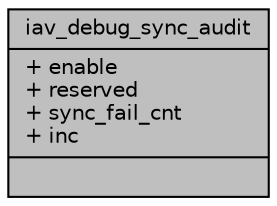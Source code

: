 digraph "iav_debug_sync_audit"
{
 // INTERACTIVE_SVG=YES
 // LATEX_PDF_SIZE
  bgcolor="transparent";
  edge [fontname="Helvetica",fontsize="10",labelfontname="Helvetica",labelfontsize="10"];
  node [fontname="Helvetica",fontsize="10",shape=record];
  Node1 [label="{iav_debug_sync_audit\n|+ enable\l+ reserved\l+ sync_fail_cnt\l+ inc\l|}",height=0.2,width=0.4,color="black", fillcolor="grey75", style="filled", fontcolor="black",tooltip=" "];
}

